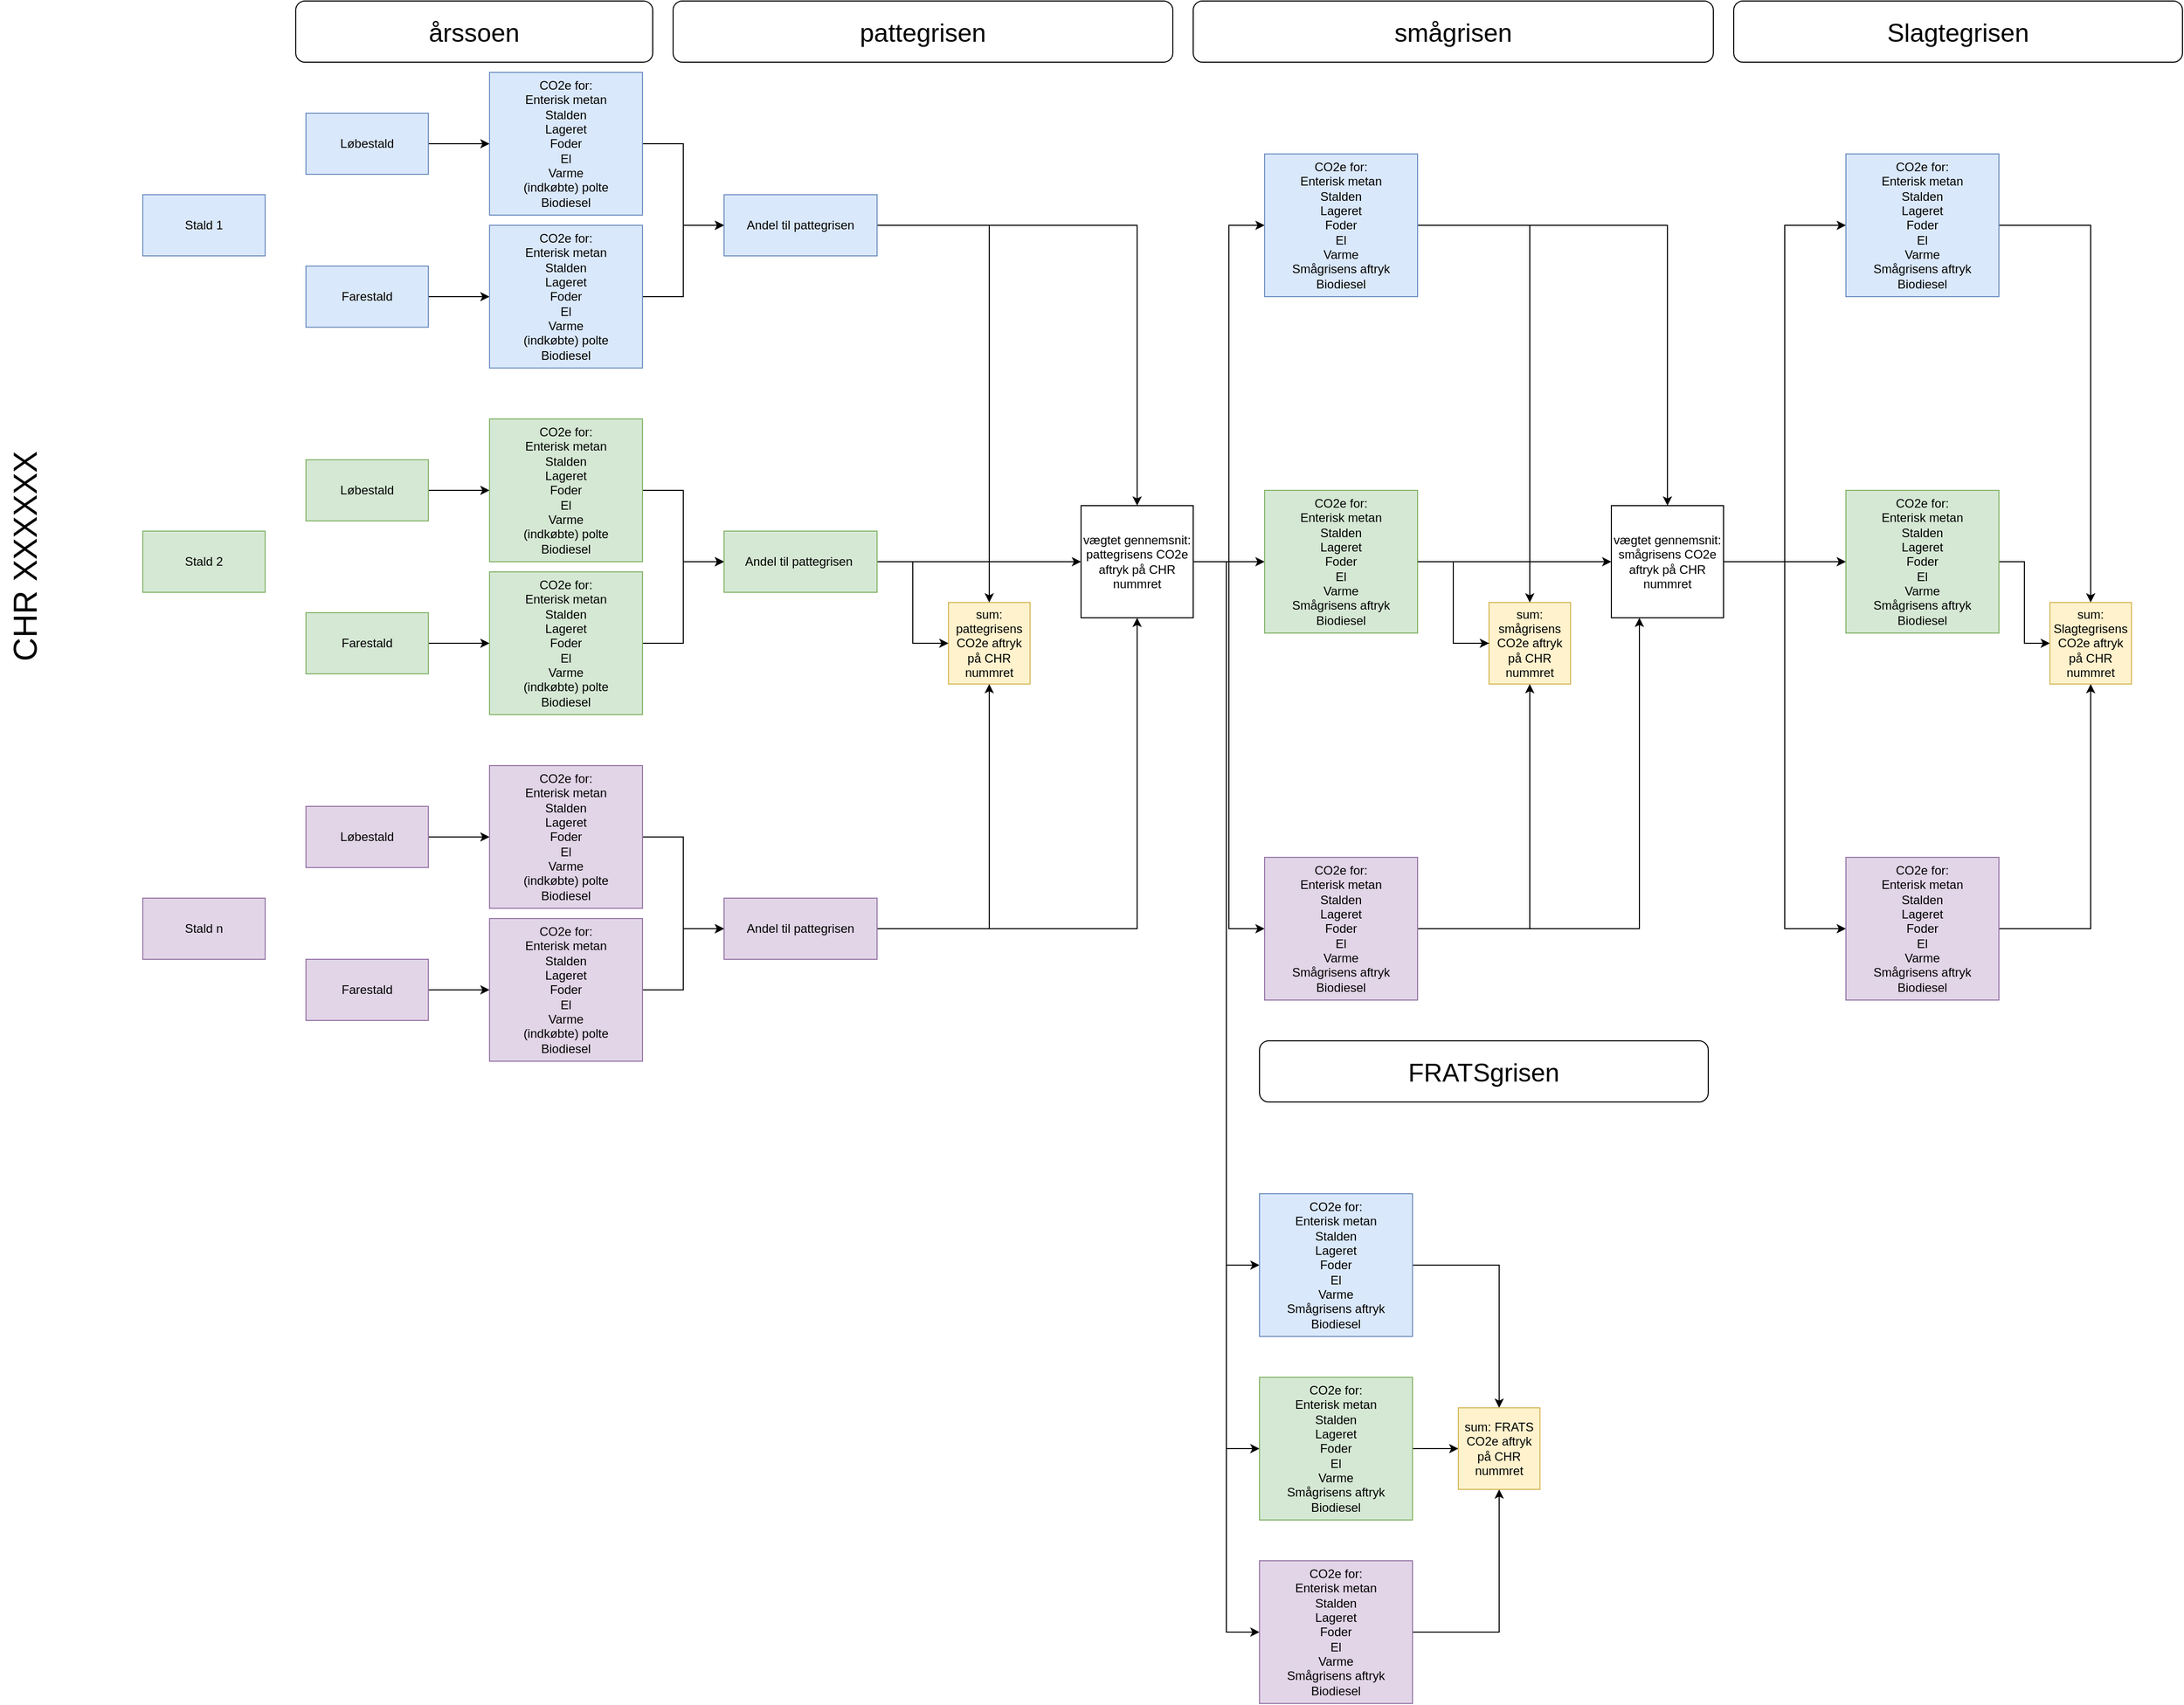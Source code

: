 <mxfile version="20.3.5" type="github">
  <diagram id="C5RBs43oDa-KdzZeNtuy" name="Page-1">
    <mxGraphModel dx="4380" dy="1985" grid="1" gridSize="10" guides="1" tooltips="1" connect="1" arrows="1" fold="1" page="1" pageScale="1" pageWidth="827" pageHeight="1169" math="0" shadow="0">
      <root>
        <mxCell id="WIyWlLk6GJQsqaUBKTNV-0" />
        <mxCell id="WIyWlLk6GJQsqaUBKTNV-1" parent="WIyWlLk6GJQsqaUBKTNV-0" />
        <mxCell id="vS6JaXDpFEPLMcrLEANU-6" style="edgeStyle=orthogonalEdgeStyle;rounded=0;orthogonalLoop=1;jettySize=auto;html=1;" edge="1" parent="WIyWlLk6GJQsqaUBKTNV-1" source="vS6JaXDpFEPLMcrLEANU-3" target="vS6JaXDpFEPLMcrLEANU-9">
          <mxGeometry relative="1" as="geometry" />
        </mxCell>
        <mxCell id="vS6JaXDpFEPLMcrLEANU-3" value="Løbestald" style="rounded=0;whiteSpace=wrap;html=1;fillColor=#dae8fc;strokeColor=#6c8ebf;" vertex="1" parent="WIyWlLk6GJQsqaUBKTNV-1">
          <mxGeometry x="210" y="120" width="120" height="60" as="geometry" />
        </mxCell>
        <mxCell id="vS6JaXDpFEPLMcrLEANU-7" style="edgeStyle=orthogonalEdgeStyle;rounded=0;orthogonalLoop=1;jettySize=auto;html=1;" edge="1" parent="WIyWlLk6GJQsqaUBKTNV-1" source="vS6JaXDpFEPLMcrLEANU-4" target="vS6JaXDpFEPLMcrLEANU-5">
          <mxGeometry relative="1" as="geometry" />
        </mxCell>
        <mxCell id="vS6JaXDpFEPLMcrLEANU-4" value="Farestald" style="rounded=0;whiteSpace=wrap;html=1;fillColor=#dae8fc;strokeColor=#6c8ebf;" vertex="1" parent="WIyWlLk6GJQsqaUBKTNV-1">
          <mxGeometry x="210" y="270" width="120" height="60" as="geometry" />
        </mxCell>
        <mxCell id="vS6JaXDpFEPLMcrLEANU-42" style="edgeStyle=orthogonalEdgeStyle;rounded=0;orthogonalLoop=1;jettySize=auto;html=1;entryX=0;entryY=0.5;entryDx=0;entryDy=0;" edge="1" parent="WIyWlLk6GJQsqaUBKTNV-1" source="vS6JaXDpFEPLMcrLEANU-5" target="vS6JaXDpFEPLMcrLEANU-35">
          <mxGeometry relative="1" as="geometry" />
        </mxCell>
        <mxCell id="vS6JaXDpFEPLMcrLEANU-5" value="CO2e for:&lt;br&gt;Enterisk metan&lt;br&gt;Stalden&lt;br&gt;Lageret&lt;br&gt;Foder&lt;br&gt;El&lt;br&gt;Varme&lt;br&gt;(indkøbte) polte&lt;br&gt;Biodiesel" style="rounded=0;whiteSpace=wrap;html=1;fillColor=#dae8fc;strokeColor=#6c8ebf;" vertex="1" parent="WIyWlLk6GJQsqaUBKTNV-1">
          <mxGeometry x="390" y="230" width="150" height="140" as="geometry" />
        </mxCell>
        <mxCell id="vS6JaXDpFEPLMcrLEANU-41" style="edgeStyle=orthogonalEdgeStyle;rounded=0;orthogonalLoop=1;jettySize=auto;html=1;entryX=0;entryY=0.5;entryDx=0;entryDy=0;" edge="1" parent="WIyWlLk6GJQsqaUBKTNV-1" source="vS6JaXDpFEPLMcrLEANU-9" target="vS6JaXDpFEPLMcrLEANU-35">
          <mxGeometry relative="1" as="geometry" />
        </mxCell>
        <mxCell id="vS6JaXDpFEPLMcrLEANU-9" value="CO2e for:&lt;br&gt;Enterisk metan&lt;br&gt;Stalden&lt;br&gt;Lageret&lt;br&gt;Foder&lt;br&gt;El&lt;br&gt;Varme&lt;br&gt;(indkøbte) polte&lt;br&gt;Biodiesel" style="rounded=0;whiteSpace=wrap;html=1;fillColor=#dae8fc;strokeColor=#6c8ebf;" vertex="1" parent="WIyWlLk6GJQsqaUBKTNV-1">
          <mxGeometry x="390" y="80" width="150" height="140" as="geometry" />
        </mxCell>
        <mxCell id="vS6JaXDpFEPLMcrLEANU-11" style="edgeStyle=orthogonalEdgeStyle;rounded=0;orthogonalLoop=1;jettySize=auto;html=1;" edge="1" parent="WIyWlLk6GJQsqaUBKTNV-1" source="vS6JaXDpFEPLMcrLEANU-12" target="vS6JaXDpFEPLMcrLEANU-16">
          <mxGeometry relative="1" as="geometry" />
        </mxCell>
        <mxCell id="vS6JaXDpFEPLMcrLEANU-12" value="Løbestald" style="rounded=0;whiteSpace=wrap;html=1;fillColor=#d5e8d4;strokeColor=#82b366;" vertex="1" parent="WIyWlLk6GJQsqaUBKTNV-1">
          <mxGeometry x="210" y="460" width="120" height="60" as="geometry" />
        </mxCell>
        <mxCell id="vS6JaXDpFEPLMcrLEANU-13" style="edgeStyle=orthogonalEdgeStyle;rounded=0;orthogonalLoop=1;jettySize=auto;html=1;" edge="1" parent="WIyWlLk6GJQsqaUBKTNV-1" source="vS6JaXDpFEPLMcrLEANU-14" target="vS6JaXDpFEPLMcrLEANU-15">
          <mxGeometry relative="1" as="geometry" />
        </mxCell>
        <mxCell id="vS6JaXDpFEPLMcrLEANU-14" value="Farestald" style="rounded=0;whiteSpace=wrap;html=1;fillColor=#d5e8d4;strokeColor=#82b366;" vertex="1" parent="WIyWlLk6GJQsqaUBKTNV-1">
          <mxGeometry x="210" y="610" width="120" height="60" as="geometry" />
        </mxCell>
        <mxCell id="vS6JaXDpFEPLMcrLEANU-31" style="edgeStyle=orthogonalEdgeStyle;rounded=0;orthogonalLoop=1;jettySize=auto;html=1;exitX=1;exitY=0.5;exitDx=0;exitDy=0;" edge="1" parent="WIyWlLk6GJQsqaUBKTNV-1" source="vS6JaXDpFEPLMcrLEANU-15" target="vS6JaXDpFEPLMcrLEANU-36">
          <mxGeometry relative="1" as="geometry" />
        </mxCell>
        <mxCell id="vS6JaXDpFEPLMcrLEANU-15" value="CO2e for:&lt;br&gt;Enterisk metan&lt;br&gt;Stalden&lt;br&gt;Lageret&lt;br&gt;Foder&lt;br&gt;El&lt;br&gt;Varme&lt;br&gt;(indkøbte) polte&lt;br&gt;Biodiesel" style="rounded=0;whiteSpace=wrap;html=1;fillColor=#d5e8d4;strokeColor=#82b366;" vertex="1" parent="WIyWlLk6GJQsqaUBKTNV-1">
          <mxGeometry x="390" y="570" width="150" height="140" as="geometry" />
        </mxCell>
        <mxCell id="vS6JaXDpFEPLMcrLEANU-30" style="edgeStyle=orthogonalEdgeStyle;rounded=0;orthogonalLoop=1;jettySize=auto;html=1;" edge="1" parent="WIyWlLk6GJQsqaUBKTNV-1" source="vS6JaXDpFEPLMcrLEANU-16" target="vS6JaXDpFEPLMcrLEANU-36">
          <mxGeometry relative="1" as="geometry" />
        </mxCell>
        <mxCell id="vS6JaXDpFEPLMcrLEANU-16" value="CO2e for:&lt;br&gt;Enterisk metan&lt;br&gt;Stalden&lt;br&gt;Lageret&lt;br&gt;Foder&lt;br&gt;El&lt;br&gt;Varme&lt;br&gt;(indkøbte) polte&lt;br&gt;Biodiesel" style="rounded=0;whiteSpace=wrap;html=1;fillColor=#d5e8d4;strokeColor=#82b366;" vertex="1" parent="WIyWlLk6GJQsqaUBKTNV-1">
          <mxGeometry x="390" y="420" width="150" height="140" as="geometry" />
        </mxCell>
        <mxCell id="vS6JaXDpFEPLMcrLEANU-17" style="edgeStyle=orthogonalEdgeStyle;rounded=0;orthogonalLoop=1;jettySize=auto;html=1;" edge="1" parent="WIyWlLk6GJQsqaUBKTNV-1" source="vS6JaXDpFEPLMcrLEANU-18" target="vS6JaXDpFEPLMcrLEANU-22">
          <mxGeometry relative="1" as="geometry" />
        </mxCell>
        <mxCell id="vS6JaXDpFEPLMcrLEANU-18" value="Løbestald" style="rounded=0;whiteSpace=wrap;html=1;fillColor=#e1d5e7;strokeColor=#9673a6;" vertex="1" parent="WIyWlLk6GJQsqaUBKTNV-1">
          <mxGeometry x="210" y="800" width="120" height="60" as="geometry" />
        </mxCell>
        <mxCell id="vS6JaXDpFEPLMcrLEANU-19" style="edgeStyle=orthogonalEdgeStyle;rounded=0;orthogonalLoop=1;jettySize=auto;html=1;" edge="1" parent="WIyWlLk6GJQsqaUBKTNV-1" source="vS6JaXDpFEPLMcrLEANU-20" target="vS6JaXDpFEPLMcrLEANU-21">
          <mxGeometry relative="1" as="geometry" />
        </mxCell>
        <mxCell id="vS6JaXDpFEPLMcrLEANU-20" value="Farestald" style="rounded=0;whiteSpace=wrap;html=1;fillColor=#e1d5e7;strokeColor=#9673a6;" vertex="1" parent="WIyWlLk6GJQsqaUBKTNV-1">
          <mxGeometry x="210" y="950" width="120" height="60" as="geometry" />
        </mxCell>
        <mxCell id="vS6JaXDpFEPLMcrLEANU-33" style="edgeStyle=orthogonalEdgeStyle;rounded=0;orthogonalLoop=1;jettySize=auto;html=1;entryX=0;entryY=0.5;entryDx=0;entryDy=0;" edge="1" parent="WIyWlLk6GJQsqaUBKTNV-1" source="vS6JaXDpFEPLMcrLEANU-21" target="vS6JaXDpFEPLMcrLEANU-37">
          <mxGeometry relative="1" as="geometry" />
        </mxCell>
        <mxCell id="vS6JaXDpFEPLMcrLEANU-21" value="CO2e for:&lt;br&gt;Enterisk metan&lt;br&gt;Stalden&lt;br&gt;Lageret&lt;br&gt;Foder&lt;br&gt;El&lt;br&gt;Varme&lt;br&gt;(indkøbte) polte&lt;br&gt;Biodiesel" style="rounded=0;whiteSpace=wrap;html=1;fillColor=#e1d5e7;strokeColor=#9673a6;" vertex="1" parent="WIyWlLk6GJQsqaUBKTNV-1">
          <mxGeometry x="390" y="910" width="150" height="140" as="geometry" />
        </mxCell>
        <mxCell id="vS6JaXDpFEPLMcrLEANU-32" style="edgeStyle=orthogonalEdgeStyle;rounded=0;orthogonalLoop=1;jettySize=auto;html=1;entryX=0;entryY=0.5;entryDx=0;entryDy=0;" edge="1" parent="WIyWlLk6GJQsqaUBKTNV-1" source="vS6JaXDpFEPLMcrLEANU-22" target="vS6JaXDpFEPLMcrLEANU-37">
          <mxGeometry relative="1" as="geometry" />
        </mxCell>
        <mxCell id="vS6JaXDpFEPLMcrLEANU-22" value="CO2e for:&lt;br&gt;Enterisk metan&lt;br&gt;Stalden&lt;br&gt;Lageret&lt;br&gt;Foder&lt;br&gt;El&lt;br&gt;Varme&lt;br&gt;(indkøbte) polte&lt;br&gt;Biodiesel" style="rounded=0;whiteSpace=wrap;html=1;fillColor=#e1d5e7;strokeColor=#9673a6;" vertex="1" parent="WIyWlLk6GJQsqaUBKTNV-1">
          <mxGeometry x="390" y="760" width="150" height="140" as="geometry" />
        </mxCell>
        <mxCell id="vS6JaXDpFEPLMcrLEANU-24" value="Stald 2" style="rounded=0;whiteSpace=wrap;html=1;fillColor=#d5e8d4;strokeColor=#82b366;" vertex="1" parent="WIyWlLk6GJQsqaUBKTNV-1">
          <mxGeometry x="50" y="530" width="120" height="60" as="geometry" />
        </mxCell>
        <mxCell id="vS6JaXDpFEPLMcrLEANU-25" value="Stald 1" style="rounded=0;whiteSpace=wrap;html=1;fillColor=#dae8fc;strokeColor=#6c8ebf;" vertex="1" parent="WIyWlLk6GJQsqaUBKTNV-1">
          <mxGeometry x="50" y="200" width="120" height="60" as="geometry" />
        </mxCell>
        <mxCell id="vS6JaXDpFEPLMcrLEANU-26" value="Stald n" style="rounded=0;whiteSpace=wrap;html=1;fillColor=#e1d5e7;strokeColor=#9673a6;" vertex="1" parent="WIyWlLk6GJQsqaUBKTNV-1">
          <mxGeometry x="50" y="890" width="120" height="60" as="geometry" />
        </mxCell>
        <mxCell id="vS6JaXDpFEPLMcrLEANU-27" value="sum: pattegrisens CO2e aftryk på CHR nummret" style="whiteSpace=wrap;html=1;aspect=fixed;fillColor=#fff2cc;strokeColor=#d6b656;" vertex="1" parent="WIyWlLk6GJQsqaUBKTNV-1">
          <mxGeometry x="840" y="600" width="80" height="80" as="geometry" />
        </mxCell>
        <mxCell id="vS6JaXDpFEPLMcrLEANU-34" value="årssoen" style="rounded=1;whiteSpace=wrap;html=1;fillColor=none;fontSize=25;" vertex="1" parent="WIyWlLk6GJQsqaUBKTNV-1">
          <mxGeometry x="200" y="10" width="350" height="60" as="geometry" />
        </mxCell>
        <mxCell id="vS6JaXDpFEPLMcrLEANU-44" style="edgeStyle=orthogonalEdgeStyle;rounded=0;orthogonalLoop=1;jettySize=auto;html=1;" edge="1" parent="WIyWlLk6GJQsqaUBKTNV-1" source="vS6JaXDpFEPLMcrLEANU-35" target="vS6JaXDpFEPLMcrLEANU-27">
          <mxGeometry relative="1" as="geometry" />
        </mxCell>
        <mxCell id="vS6JaXDpFEPLMcrLEANU-48" style="edgeStyle=orthogonalEdgeStyle;rounded=0;orthogonalLoop=1;jettySize=auto;html=1;" edge="1" parent="WIyWlLk6GJQsqaUBKTNV-1" source="vS6JaXDpFEPLMcrLEANU-35" target="vS6JaXDpFEPLMcrLEANU-47">
          <mxGeometry relative="1" as="geometry" />
        </mxCell>
        <mxCell id="vS6JaXDpFEPLMcrLEANU-35" value="Andel til pattegrisen" style="rounded=0;whiteSpace=wrap;html=1;fillColor=#dae8fc;strokeColor=#6c8ebf;" vertex="1" parent="WIyWlLk6GJQsqaUBKTNV-1">
          <mxGeometry x="620" y="200" width="150" height="60" as="geometry" />
        </mxCell>
        <mxCell id="vS6JaXDpFEPLMcrLEANU-45" style="edgeStyle=orthogonalEdgeStyle;rounded=0;orthogonalLoop=1;jettySize=auto;html=1;entryX=0;entryY=0.5;entryDx=0;entryDy=0;" edge="1" parent="WIyWlLk6GJQsqaUBKTNV-1" source="vS6JaXDpFEPLMcrLEANU-36" target="vS6JaXDpFEPLMcrLEANU-27">
          <mxGeometry relative="1" as="geometry" />
        </mxCell>
        <mxCell id="vS6JaXDpFEPLMcrLEANU-100" style="edgeStyle=orthogonalEdgeStyle;rounded=0;orthogonalLoop=1;jettySize=auto;html=1;entryX=0;entryY=0.5;entryDx=0;entryDy=0;fontSize=25;" edge="1" parent="WIyWlLk6GJQsqaUBKTNV-1" source="vS6JaXDpFEPLMcrLEANU-36" target="vS6JaXDpFEPLMcrLEANU-47">
          <mxGeometry relative="1" as="geometry" />
        </mxCell>
        <mxCell id="vS6JaXDpFEPLMcrLEANU-36" value="Andel til pattegrisen&amp;nbsp;" style="rounded=0;whiteSpace=wrap;html=1;fillColor=#d5e8d4;strokeColor=#82b366;" vertex="1" parent="WIyWlLk6GJQsqaUBKTNV-1">
          <mxGeometry x="620" y="530" width="150" height="60" as="geometry" />
        </mxCell>
        <mxCell id="vS6JaXDpFEPLMcrLEANU-46" style="edgeStyle=orthogonalEdgeStyle;rounded=0;orthogonalLoop=1;jettySize=auto;html=1;entryX=0.5;entryY=1;entryDx=0;entryDy=0;" edge="1" parent="WIyWlLk6GJQsqaUBKTNV-1" source="vS6JaXDpFEPLMcrLEANU-37" target="vS6JaXDpFEPLMcrLEANU-27">
          <mxGeometry relative="1" as="geometry" />
        </mxCell>
        <mxCell id="vS6JaXDpFEPLMcrLEANU-52" style="edgeStyle=orthogonalEdgeStyle;rounded=0;orthogonalLoop=1;jettySize=auto;html=1;" edge="1" parent="WIyWlLk6GJQsqaUBKTNV-1" source="vS6JaXDpFEPLMcrLEANU-37" target="vS6JaXDpFEPLMcrLEANU-47">
          <mxGeometry relative="1" as="geometry" />
        </mxCell>
        <mxCell id="vS6JaXDpFEPLMcrLEANU-37" value="Andel til pattegrisen" style="rounded=0;whiteSpace=wrap;html=1;fillColor=#e1d5e7;strokeColor=#9673a6;" vertex="1" parent="WIyWlLk6GJQsqaUBKTNV-1">
          <mxGeometry x="620" y="890" width="150" height="60" as="geometry" />
        </mxCell>
        <mxCell id="vS6JaXDpFEPLMcrLEANU-60" style="edgeStyle=orthogonalEdgeStyle;rounded=0;orthogonalLoop=1;jettySize=auto;html=1;entryX=0;entryY=0.5;entryDx=0;entryDy=0;fontSize=32;" edge="1" parent="WIyWlLk6GJQsqaUBKTNV-1" source="vS6JaXDpFEPLMcrLEANU-47" target="vS6JaXDpFEPLMcrLEANU-57">
          <mxGeometry relative="1" as="geometry" />
        </mxCell>
        <mxCell id="vS6JaXDpFEPLMcrLEANU-61" style="edgeStyle=orthogonalEdgeStyle;rounded=0;orthogonalLoop=1;jettySize=auto;html=1;fontSize=32;" edge="1" parent="WIyWlLk6GJQsqaUBKTNV-1" source="vS6JaXDpFEPLMcrLEANU-47" target="vS6JaXDpFEPLMcrLEANU-58">
          <mxGeometry relative="1" as="geometry" />
        </mxCell>
        <mxCell id="vS6JaXDpFEPLMcrLEANU-62" style="edgeStyle=orthogonalEdgeStyle;rounded=0;orthogonalLoop=1;jettySize=auto;html=1;entryX=0;entryY=0.5;entryDx=0;entryDy=0;fontSize=32;" edge="1" parent="WIyWlLk6GJQsqaUBKTNV-1" source="vS6JaXDpFEPLMcrLEANU-47" target="vS6JaXDpFEPLMcrLEANU-59">
          <mxGeometry relative="1" as="geometry" />
        </mxCell>
        <mxCell id="vS6JaXDpFEPLMcrLEANU-84" style="edgeStyle=orthogonalEdgeStyle;rounded=0;orthogonalLoop=1;jettySize=auto;html=1;entryX=0;entryY=0.5;entryDx=0;entryDy=0;fontSize=25;" edge="1" parent="WIyWlLk6GJQsqaUBKTNV-1" source="vS6JaXDpFEPLMcrLEANU-47" target="vS6JaXDpFEPLMcrLEANU-74">
          <mxGeometry relative="1" as="geometry" />
        </mxCell>
        <mxCell id="vS6JaXDpFEPLMcrLEANU-85" style="edgeStyle=orthogonalEdgeStyle;rounded=0;orthogonalLoop=1;jettySize=auto;html=1;entryX=0;entryY=0.5;entryDx=0;entryDy=0;fontSize=25;" edge="1" parent="WIyWlLk6GJQsqaUBKTNV-1" source="vS6JaXDpFEPLMcrLEANU-47" target="vS6JaXDpFEPLMcrLEANU-77">
          <mxGeometry relative="1" as="geometry" />
        </mxCell>
        <mxCell id="vS6JaXDpFEPLMcrLEANU-86" style="edgeStyle=orthogonalEdgeStyle;rounded=0;orthogonalLoop=1;jettySize=auto;html=1;entryX=0;entryY=0.5;entryDx=0;entryDy=0;fontSize=25;" edge="1" parent="WIyWlLk6GJQsqaUBKTNV-1" source="vS6JaXDpFEPLMcrLEANU-47" target="vS6JaXDpFEPLMcrLEANU-80">
          <mxGeometry relative="1" as="geometry" />
        </mxCell>
        <mxCell id="vS6JaXDpFEPLMcrLEANU-47" value="vægtet gennemsnit: pattegrisens CO2e aftryk på CHR nummret" style="whiteSpace=wrap;html=1;aspect=fixed;" vertex="1" parent="WIyWlLk6GJQsqaUBKTNV-1">
          <mxGeometry x="970" y="505" width="110" height="110" as="geometry" />
        </mxCell>
        <mxCell id="vS6JaXDpFEPLMcrLEANU-53" value="pattegrisen" style="rounded=1;whiteSpace=wrap;html=1;fillColor=none;fontSize=25;" vertex="1" parent="WIyWlLk6GJQsqaUBKTNV-1">
          <mxGeometry x="570" y="10" width="490" height="60" as="geometry" />
        </mxCell>
        <mxCell id="vS6JaXDpFEPLMcrLEANU-54" value="CHR XXXXXX" style="text;html=1;resizable=0;autosize=1;align=center;verticalAlign=middle;points=[];fillColor=none;strokeColor=none;rounded=0;strokeWidth=1;fontSize=32;rotation=-90;" vertex="1" parent="WIyWlLk6GJQsqaUBKTNV-1">
          <mxGeometry x="-180" y="530" width="230" height="50" as="geometry" />
        </mxCell>
        <mxCell id="vS6JaXDpFEPLMcrLEANU-65" style="edgeStyle=orthogonalEdgeStyle;rounded=0;orthogonalLoop=1;jettySize=auto;html=1;fontSize=32;" edge="1" parent="WIyWlLk6GJQsqaUBKTNV-1" source="vS6JaXDpFEPLMcrLEANU-57" target="vS6JaXDpFEPLMcrLEANU-63">
          <mxGeometry relative="1" as="geometry" />
        </mxCell>
        <mxCell id="vS6JaXDpFEPLMcrLEANU-66" style="edgeStyle=orthogonalEdgeStyle;rounded=0;orthogonalLoop=1;jettySize=auto;html=1;fontSize=32;" edge="1" parent="WIyWlLk6GJQsqaUBKTNV-1" source="vS6JaXDpFEPLMcrLEANU-57" target="vS6JaXDpFEPLMcrLEANU-64">
          <mxGeometry relative="1" as="geometry" />
        </mxCell>
        <mxCell id="vS6JaXDpFEPLMcrLEANU-57" value="CO2e for:&lt;br&gt;Enterisk metan&lt;br&gt;Stalden&lt;br&gt;Lageret&lt;br&gt;Foder&lt;br&gt;El&lt;br&gt;Varme&lt;br&gt;Smågrisens aftryk&lt;br&gt;Biodiesel" style="rounded=0;whiteSpace=wrap;html=1;fillColor=#dae8fc;strokeColor=#6c8ebf;" vertex="1" parent="WIyWlLk6GJQsqaUBKTNV-1">
          <mxGeometry x="1150" y="160" width="150" height="140" as="geometry" />
        </mxCell>
        <mxCell id="vS6JaXDpFEPLMcrLEANU-67" style="edgeStyle=orthogonalEdgeStyle;rounded=0;orthogonalLoop=1;jettySize=auto;html=1;entryX=0;entryY=0.5;entryDx=0;entryDy=0;fontSize=32;" edge="1" parent="WIyWlLk6GJQsqaUBKTNV-1" source="vS6JaXDpFEPLMcrLEANU-58" target="vS6JaXDpFEPLMcrLEANU-63">
          <mxGeometry relative="1" as="geometry" />
        </mxCell>
        <mxCell id="vS6JaXDpFEPLMcrLEANU-101" style="edgeStyle=orthogonalEdgeStyle;rounded=0;orthogonalLoop=1;jettySize=auto;html=1;fontSize=25;" edge="1" parent="WIyWlLk6GJQsqaUBKTNV-1" source="vS6JaXDpFEPLMcrLEANU-58" target="vS6JaXDpFEPLMcrLEANU-64">
          <mxGeometry relative="1" as="geometry" />
        </mxCell>
        <mxCell id="vS6JaXDpFEPLMcrLEANU-58" value="CO2e for:&lt;br&gt;Enterisk metan&lt;br&gt;Stalden&lt;br&gt;Lageret&lt;br&gt;Foder&lt;br&gt;El&lt;br&gt;Varme&lt;br&gt;Smågrisens aftryk&lt;br&gt;Biodiesel" style="rounded=0;whiteSpace=wrap;html=1;fillColor=#d5e8d4;strokeColor=#82b366;" vertex="1" parent="WIyWlLk6GJQsqaUBKTNV-1">
          <mxGeometry x="1150" y="490" width="150" height="140" as="geometry" />
        </mxCell>
        <mxCell id="vS6JaXDpFEPLMcrLEANU-69" style="edgeStyle=orthogonalEdgeStyle;rounded=0;orthogonalLoop=1;jettySize=auto;html=1;entryX=0.25;entryY=1;entryDx=0;entryDy=0;fontSize=32;" edge="1" parent="WIyWlLk6GJQsqaUBKTNV-1" source="vS6JaXDpFEPLMcrLEANU-59" target="vS6JaXDpFEPLMcrLEANU-64">
          <mxGeometry relative="1" as="geometry" />
        </mxCell>
        <mxCell id="vS6JaXDpFEPLMcrLEANU-70" style="edgeStyle=orthogonalEdgeStyle;rounded=0;orthogonalLoop=1;jettySize=auto;html=1;entryX=0.5;entryY=1;entryDx=0;entryDy=0;fontSize=32;" edge="1" parent="WIyWlLk6GJQsqaUBKTNV-1" source="vS6JaXDpFEPLMcrLEANU-59" target="vS6JaXDpFEPLMcrLEANU-63">
          <mxGeometry relative="1" as="geometry" />
        </mxCell>
        <mxCell id="vS6JaXDpFEPLMcrLEANU-59" value="CO2e for:&lt;br&gt;Enterisk metan&lt;br&gt;Stalden&lt;br&gt;Lageret&lt;br&gt;Foder&lt;br&gt;El&lt;br&gt;Varme&lt;br&gt;Smågrisens aftryk&lt;br&gt;Biodiesel" style="rounded=0;whiteSpace=wrap;html=1;fillColor=#e1d5e7;strokeColor=#9673a6;" vertex="1" parent="WIyWlLk6GJQsqaUBKTNV-1">
          <mxGeometry x="1150" y="850" width="150" height="140" as="geometry" />
        </mxCell>
        <mxCell id="vS6JaXDpFEPLMcrLEANU-95" style="edgeStyle=orthogonalEdgeStyle;rounded=0;orthogonalLoop=1;jettySize=auto;html=1;entryX=0;entryY=0.5;entryDx=0;entryDy=0;fontSize=25;" edge="1" parent="WIyWlLk6GJQsqaUBKTNV-1" source="vS6JaXDpFEPLMcrLEANU-64" target="vS6JaXDpFEPLMcrLEANU-88">
          <mxGeometry relative="1" as="geometry" />
        </mxCell>
        <mxCell id="vS6JaXDpFEPLMcrLEANU-96" style="edgeStyle=orthogonalEdgeStyle;rounded=0;orthogonalLoop=1;jettySize=auto;html=1;fontSize=25;" edge="1" parent="WIyWlLk6GJQsqaUBKTNV-1" source="vS6JaXDpFEPLMcrLEANU-64" target="vS6JaXDpFEPLMcrLEANU-90">
          <mxGeometry relative="1" as="geometry" />
        </mxCell>
        <mxCell id="vS6JaXDpFEPLMcrLEANU-97" style="edgeStyle=orthogonalEdgeStyle;rounded=0;orthogonalLoop=1;jettySize=auto;html=1;entryX=0;entryY=0.5;entryDx=0;entryDy=0;fontSize=25;" edge="1" parent="WIyWlLk6GJQsqaUBKTNV-1" source="vS6JaXDpFEPLMcrLEANU-64" target="vS6JaXDpFEPLMcrLEANU-92">
          <mxGeometry relative="1" as="geometry" />
        </mxCell>
        <mxCell id="vS6JaXDpFEPLMcrLEANU-64" value="vægtet gennemsnit: smågrisens CO2e aftryk på CHR nummret" style="whiteSpace=wrap;html=1;aspect=fixed;" vertex="1" parent="WIyWlLk6GJQsqaUBKTNV-1">
          <mxGeometry x="1490" y="505" width="110" height="110" as="geometry" />
        </mxCell>
        <mxCell id="vS6JaXDpFEPLMcrLEANU-71" value="&lt;font style=&quot;font-size: 25px;&quot;&gt;smågrisen&lt;/font&gt;" style="rounded=1;whiteSpace=wrap;html=1;fillColor=none;" vertex="1" parent="WIyWlLk6GJQsqaUBKTNV-1">
          <mxGeometry x="1080" y="10" width="510" height="60" as="geometry" />
        </mxCell>
        <mxCell id="vS6JaXDpFEPLMcrLEANU-72" style="edgeStyle=orthogonalEdgeStyle;rounded=0;orthogonalLoop=1;jettySize=auto;html=1;fontSize=32;" edge="1" parent="WIyWlLk6GJQsqaUBKTNV-1" source="vS6JaXDpFEPLMcrLEANU-74" target="vS6JaXDpFEPLMcrLEANU-81">
          <mxGeometry relative="1" as="geometry" />
        </mxCell>
        <mxCell id="vS6JaXDpFEPLMcrLEANU-74" value="CO2e for:&lt;br&gt;Enterisk metan&lt;br&gt;Stalden&lt;br&gt;Lageret&lt;br&gt;Foder&lt;br&gt;El&lt;br&gt;Varme&lt;br&gt;Smågrisens aftryk&lt;br&gt;Biodiesel" style="rounded=0;whiteSpace=wrap;html=1;fillColor=#dae8fc;strokeColor=#6c8ebf;" vertex="1" parent="WIyWlLk6GJQsqaUBKTNV-1">
          <mxGeometry x="1145" y="1180" width="150" height="140" as="geometry" />
        </mxCell>
        <mxCell id="vS6JaXDpFEPLMcrLEANU-75" style="edgeStyle=orthogonalEdgeStyle;rounded=0;orthogonalLoop=1;jettySize=auto;html=1;entryX=0;entryY=0.5;entryDx=0;entryDy=0;fontSize=32;" edge="1" parent="WIyWlLk6GJQsqaUBKTNV-1" source="vS6JaXDpFEPLMcrLEANU-77" target="vS6JaXDpFEPLMcrLEANU-81">
          <mxGeometry relative="1" as="geometry" />
        </mxCell>
        <mxCell id="vS6JaXDpFEPLMcrLEANU-77" value="CO2e for:&lt;br&gt;Enterisk metan&lt;br&gt;Stalden&lt;br&gt;Lageret&lt;br&gt;Foder&lt;br&gt;El&lt;br&gt;Varme&lt;br&gt;Smågrisens aftryk&lt;br&gt;Biodiesel" style="rounded=0;whiteSpace=wrap;html=1;fillColor=#d5e8d4;strokeColor=#82b366;" vertex="1" parent="WIyWlLk6GJQsqaUBKTNV-1">
          <mxGeometry x="1145" y="1360" width="150" height="140" as="geometry" />
        </mxCell>
        <mxCell id="vS6JaXDpFEPLMcrLEANU-79" style="edgeStyle=orthogonalEdgeStyle;rounded=0;orthogonalLoop=1;jettySize=auto;html=1;entryX=0.5;entryY=1;entryDx=0;entryDy=0;fontSize=32;" edge="1" parent="WIyWlLk6GJQsqaUBKTNV-1" source="vS6JaXDpFEPLMcrLEANU-80" target="vS6JaXDpFEPLMcrLEANU-81">
          <mxGeometry relative="1" as="geometry" />
        </mxCell>
        <mxCell id="vS6JaXDpFEPLMcrLEANU-80" value="CO2e for:&lt;br&gt;Enterisk metan&lt;br&gt;Stalden&lt;br&gt;Lageret&lt;br&gt;Foder&lt;br&gt;El&lt;br&gt;Varme&lt;br&gt;Smågrisens aftryk&lt;br&gt;Biodiesel" style="rounded=0;whiteSpace=wrap;html=1;fillColor=#e1d5e7;strokeColor=#9673a6;" vertex="1" parent="WIyWlLk6GJQsqaUBKTNV-1">
          <mxGeometry x="1145" y="1540" width="150" height="140" as="geometry" />
        </mxCell>
        <mxCell id="vS6JaXDpFEPLMcrLEANU-81" value="sum: FRATS CO2e aftryk på CHR nummret" style="whiteSpace=wrap;html=1;aspect=fixed;fillColor=#fff2cc;strokeColor=#d6b656;" vertex="1" parent="WIyWlLk6GJQsqaUBKTNV-1">
          <mxGeometry x="1340" y="1390" width="80" height="80" as="geometry" />
        </mxCell>
        <mxCell id="vS6JaXDpFEPLMcrLEANU-83" value="&lt;font style=&quot;font-size: 25px;&quot;&gt;FRATSgrisen&lt;/font&gt;" style="rounded=1;whiteSpace=wrap;html=1;fillColor=none;" vertex="1" parent="WIyWlLk6GJQsqaUBKTNV-1">
          <mxGeometry x="1145" y="1030" width="440" height="60" as="geometry" />
        </mxCell>
        <mxCell id="vS6JaXDpFEPLMcrLEANU-87" style="edgeStyle=orthogonalEdgeStyle;rounded=0;orthogonalLoop=1;jettySize=auto;html=1;fontSize=32;" edge="1" parent="WIyWlLk6GJQsqaUBKTNV-1" source="vS6JaXDpFEPLMcrLEANU-88" target="vS6JaXDpFEPLMcrLEANU-93">
          <mxGeometry relative="1" as="geometry" />
        </mxCell>
        <mxCell id="vS6JaXDpFEPLMcrLEANU-88" value="CO2e for:&lt;br&gt;Enterisk metan&lt;br&gt;Stalden&lt;br&gt;Lageret&lt;br&gt;Foder&lt;br&gt;El&lt;br&gt;Varme&lt;br&gt;Smågrisens aftryk&lt;br&gt;Biodiesel" style="rounded=0;whiteSpace=wrap;html=1;fillColor=#dae8fc;strokeColor=#6c8ebf;" vertex="1" parent="WIyWlLk6GJQsqaUBKTNV-1">
          <mxGeometry x="1720" y="160" width="150" height="140" as="geometry" />
        </mxCell>
        <mxCell id="vS6JaXDpFEPLMcrLEANU-89" style="edgeStyle=orthogonalEdgeStyle;rounded=0;orthogonalLoop=1;jettySize=auto;html=1;entryX=0;entryY=0.5;entryDx=0;entryDy=0;fontSize=32;" edge="1" parent="WIyWlLk6GJQsqaUBKTNV-1" source="vS6JaXDpFEPLMcrLEANU-90" target="vS6JaXDpFEPLMcrLEANU-93">
          <mxGeometry relative="1" as="geometry" />
        </mxCell>
        <mxCell id="vS6JaXDpFEPLMcrLEANU-90" value="CO2e for:&lt;br&gt;Enterisk metan&lt;br&gt;Stalden&lt;br&gt;Lageret&lt;br&gt;Foder&lt;br&gt;El&lt;br&gt;Varme&lt;br&gt;Smågrisens aftryk&lt;br&gt;Biodiesel" style="rounded=0;whiteSpace=wrap;html=1;fillColor=#d5e8d4;strokeColor=#82b366;" vertex="1" parent="WIyWlLk6GJQsqaUBKTNV-1">
          <mxGeometry x="1720" y="490" width="150" height="140" as="geometry" />
        </mxCell>
        <mxCell id="vS6JaXDpFEPLMcrLEANU-91" style="edgeStyle=orthogonalEdgeStyle;rounded=0;orthogonalLoop=1;jettySize=auto;html=1;entryX=0.5;entryY=1;entryDx=0;entryDy=0;fontSize=32;" edge="1" parent="WIyWlLk6GJQsqaUBKTNV-1" source="vS6JaXDpFEPLMcrLEANU-92" target="vS6JaXDpFEPLMcrLEANU-93">
          <mxGeometry relative="1" as="geometry" />
        </mxCell>
        <mxCell id="vS6JaXDpFEPLMcrLEANU-92" value="CO2e for:&lt;br&gt;Enterisk metan&lt;br&gt;Stalden&lt;br&gt;Lageret&lt;br&gt;Foder&lt;br&gt;El&lt;br&gt;Varme&lt;br&gt;Smågrisens aftryk&lt;br&gt;Biodiesel" style="rounded=0;whiteSpace=wrap;html=1;fillColor=#e1d5e7;strokeColor=#9673a6;" vertex="1" parent="WIyWlLk6GJQsqaUBKTNV-1">
          <mxGeometry x="1720" y="850" width="150" height="140" as="geometry" />
        </mxCell>
        <mxCell id="vS6JaXDpFEPLMcrLEANU-93" value="sum: Slagtegrisens CO2e aftryk på CHR nummret" style="whiteSpace=wrap;html=1;aspect=fixed;fillColor=#fff2cc;strokeColor=#d6b656;" vertex="1" parent="WIyWlLk6GJQsqaUBKTNV-1">
          <mxGeometry x="1920" y="600" width="80" height="80" as="geometry" />
        </mxCell>
        <mxCell id="vS6JaXDpFEPLMcrLEANU-94" value="&lt;font style=&quot;font-size: 25px;&quot;&gt;Slagtegrisen&lt;/font&gt;" style="rounded=1;whiteSpace=wrap;html=1;fillColor=none;" vertex="1" parent="WIyWlLk6GJQsqaUBKTNV-1">
          <mxGeometry x="1610" y="10" width="440" height="60" as="geometry" />
        </mxCell>
        <mxCell id="vS6JaXDpFEPLMcrLEANU-63" value="sum: smågrisens CO2e aftryk på CHR nummret" style="whiteSpace=wrap;html=1;aspect=fixed;fillColor=#fff2cc;strokeColor=#d6b656;" vertex="1" parent="WIyWlLk6GJQsqaUBKTNV-1">
          <mxGeometry x="1370" y="600" width="80" height="80" as="geometry" />
        </mxCell>
        <mxCell id="vS6JaXDpFEPLMcrLEANU-98" value="" style="edgeStyle=orthogonalEdgeStyle;rounded=0;orthogonalLoop=1;jettySize=auto;html=1;fontSize=32;endArrow=none;" edge="1" parent="WIyWlLk6GJQsqaUBKTNV-1" source="vS6JaXDpFEPLMcrLEANU-58" target="vS6JaXDpFEPLMcrLEANU-63">
          <mxGeometry relative="1" as="geometry">
            <mxPoint x="1300" y="560.0" as="sourcePoint" />
            <mxPoint x="1490" y="560.0" as="targetPoint" />
          </mxGeometry>
        </mxCell>
      </root>
    </mxGraphModel>
  </diagram>
</mxfile>
